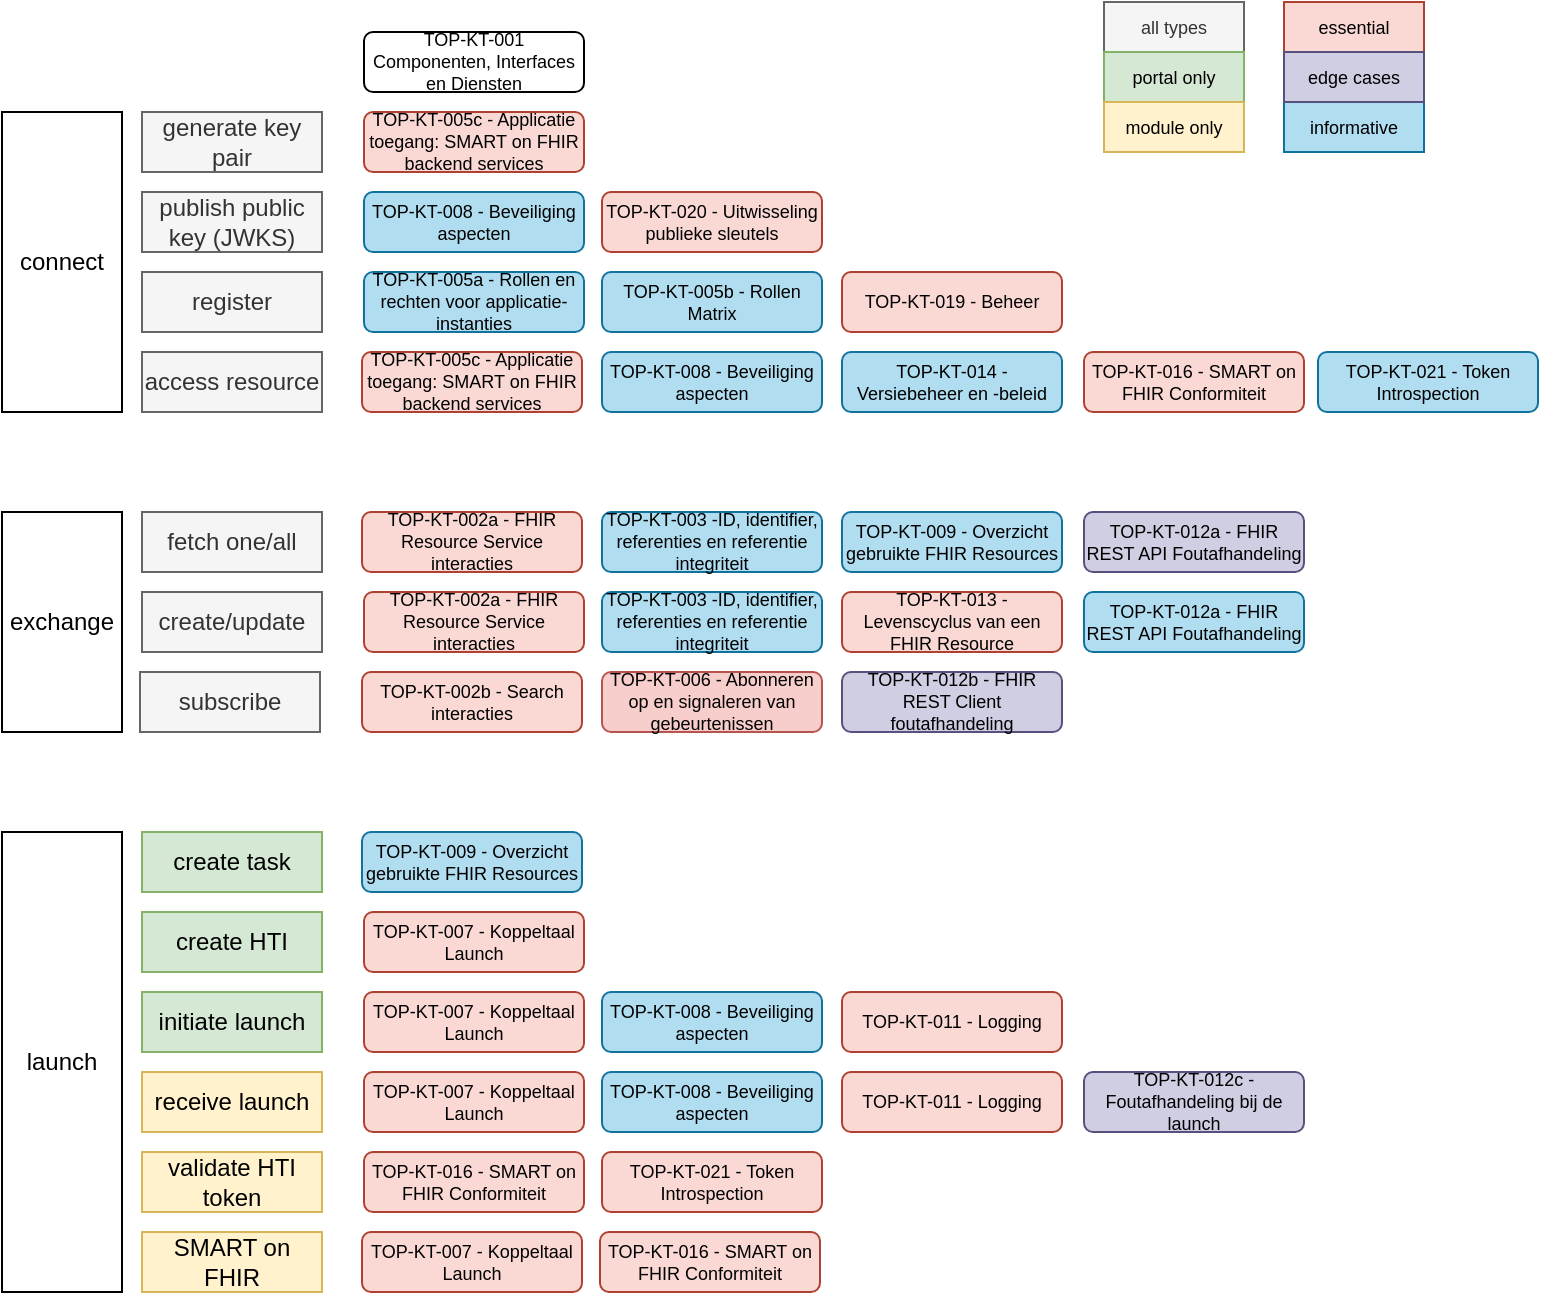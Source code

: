 <mxfile version="20.8.16" type="github">
  <diagram name="Page-1" id="CBpQEgT_45eam3KEG-gq">
    <mxGraphModel dx="1010" dy="680" grid="1" gridSize="10" guides="1" tooltips="1" connect="1" arrows="1" fold="1" page="1" pageScale="1" pageWidth="827" pageHeight="1169" math="0" shadow="0">
      <root>
        <mxCell id="0" />
        <mxCell id="1" parent="0" />
        <mxCell id="ldWr-I_QDFKGFFLw0Qv9-2" value="connect" style="rounded=0;whiteSpace=wrap;html=1;" parent="1" vertex="1">
          <mxGeometry x="20" y="80" width="60" height="150" as="geometry" />
        </mxCell>
        <mxCell id="ldWr-I_QDFKGFFLw0Qv9-3" value="exchange" style="rounded=0;whiteSpace=wrap;html=1;" parent="1" vertex="1">
          <mxGeometry x="20" y="280" width="60" height="110" as="geometry" />
        </mxCell>
        <mxCell id="ldWr-I_QDFKGFFLw0Qv9-4" value="launch" style="rounded=0;whiteSpace=wrap;html=1;" parent="1" vertex="1">
          <mxGeometry x="20" y="440" width="60" height="230" as="geometry" />
        </mxCell>
        <mxCell id="ldWr-I_QDFKGFFLw0Qv9-6" value="generate key pair" style="rounded=0;whiteSpace=wrap;html=1;fillColor=#f5f5f5;strokeColor=#666666;fontColor=#333333;" parent="1" vertex="1">
          <mxGeometry x="90" y="80" width="90" height="30" as="geometry" />
        </mxCell>
        <mxCell id="ldWr-I_QDFKGFFLw0Qv9-7" value="publish public key (JWKS)" style="rounded=0;whiteSpace=wrap;html=1;fillColor=#f5f5f5;strokeColor=#666666;fontColor=#333333;" parent="1" vertex="1">
          <mxGeometry x="90" y="120" width="90" height="30" as="geometry" />
        </mxCell>
        <mxCell id="ldWr-I_QDFKGFFLw0Qv9-8" value="register" style="rounded=0;whiteSpace=wrap;html=1;fillColor=#f5f5f5;strokeColor=#666666;fontColor=#333333;" parent="1" vertex="1">
          <mxGeometry x="90" y="160" width="90" height="30" as="geometry" />
        </mxCell>
        <mxCell id="ldWr-I_QDFKGFFLw0Qv9-9" value="access resource" style="rounded=0;whiteSpace=wrap;html=1;fillColor=#f5f5f5;strokeColor=#666666;fontColor=#333333;" parent="1" vertex="1">
          <mxGeometry x="90" y="200" width="90" height="30" as="geometry" />
        </mxCell>
        <mxCell id="ldWr-I_QDFKGFFLw0Qv9-11" value="fetch one/all" style="rounded=0;whiteSpace=wrap;html=1;fillColor=#f5f5f5;strokeColor=#666666;fontColor=#333333;" parent="1" vertex="1">
          <mxGeometry x="90" y="280" width="90" height="30" as="geometry" />
        </mxCell>
        <mxCell id="ldWr-I_QDFKGFFLw0Qv9-12" value="create/update" style="rounded=0;whiteSpace=wrap;html=1;fillColor=#f5f5f5;strokeColor=#666666;fontColor=#333333;" parent="1" vertex="1">
          <mxGeometry x="90" y="320" width="90" height="30" as="geometry" />
        </mxCell>
        <mxCell id="ldWr-I_QDFKGFFLw0Qv9-14" value="subscribe" style="rounded=0;whiteSpace=wrap;html=1;fillColor=#f5f5f5;strokeColor=#666666;fontColor=#333333;" parent="1" vertex="1">
          <mxGeometry x="89" y="360" width="90" height="30" as="geometry" />
        </mxCell>
        <mxCell id="ldWr-I_QDFKGFFLw0Qv9-15" value="create task" style="rounded=0;whiteSpace=wrap;html=1;fillColor=#d5e8d4;strokeColor=#82b366;" parent="1" vertex="1">
          <mxGeometry x="90" y="440" width="90" height="30" as="geometry" />
        </mxCell>
        <mxCell id="ldWr-I_QDFKGFFLw0Qv9-16" value="create HTI" style="rounded=0;whiteSpace=wrap;html=1;fillColor=#d5e8d4;strokeColor=#82b366;" parent="1" vertex="1">
          <mxGeometry x="90" y="480" width="90" height="30" as="geometry" />
        </mxCell>
        <mxCell id="ldWr-I_QDFKGFFLw0Qv9-17" value="initiate launch" style="rounded=0;whiteSpace=wrap;html=1;fillColor=#d5e8d4;strokeColor=#82b366;" parent="1" vertex="1">
          <mxGeometry x="90" y="520" width="90" height="30" as="geometry" />
        </mxCell>
        <mxCell id="ldWr-I_QDFKGFFLw0Qv9-18" value="receive launch" style="rounded=0;whiteSpace=wrap;html=1;fillColor=#fff2cc;strokeColor=#d6b656;" parent="1" vertex="1">
          <mxGeometry x="90" y="560" width="90" height="30" as="geometry" />
        </mxCell>
        <mxCell id="ldWr-I_QDFKGFFLw0Qv9-19" value="validate HTI token" style="rounded=0;whiteSpace=wrap;html=1;fillColor=#fff2cc;strokeColor=#d6b656;" parent="1" vertex="1">
          <mxGeometry x="90" y="600" width="90" height="30" as="geometry" />
        </mxCell>
        <mxCell id="ldWr-I_QDFKGFFLw0Qv9-20" value="SMART on FHIR" style="rounded=0;whiteSpace=wrap;html=1;fillColor=#fff2cc;strokeColor=#d6b656;" parent="1" vertex="1">
          <mxGeometry x="90" y="640" width="90" height="30" as="geometry" />
        </mxCell>
        <mxCell id="hYRiOcwRe31b9Vzl6XwD-1" value="TOP-KT-001&lt;br&gt;Componenten, Interfaces en Diensten" style="rounded=1;whiteSpace=wrap;html=1;fontSize=9;" vertex="1" parent="1">
          <mxGeometry x="201" y="40" width="110" height="30" as="geometry" />
        </mxCell>
        <mxCell id="hYRiOcwRe31b9Vzl6XwD-2" value="TOP-KT-005c - Applicatie toegang: SMART on FHIR backend services" style="rounded=1;whiteSpace=wrap;html=1;fontSize=9;fillColor=#fad9d5;strokeColor=#ae4132;" vertex="1" parent="1">
          <mxGeometry x="201" y="80" width="110" height="30" as="geometry" />
        </mxCell>
        <mxCell id="hYRiOcwRe31b9Vzl6XwD-3" value="TOP-KT-020 - Uitwisseling publieke sleutels" style="rounded=1;whiteSpace=wrap;html=1;fontSize=9;fillColor=#fad9d5;strokeColor=#ae4132;" vertex="1" parent="1">
          <mxGeometry x="320" y="120" width="110" height="30" as="geometry" />
        </mxCell>
        <mxCell id="hYRiOcwRe31b9Vzl6XwD-4" value="TOP-KT-019 - Beheer" style="rounded=1;whiteSpace=wrap;html=1;fontSize=9;fillColor=#fad9d5;strokeColor=#ae4132;" vertex="1" parent="1">
          <mxGeometry x="440" y="160" width="110" height="30" as="geometry" />
        </mxCell>
        <mxCell id="hYRiOcwRe31b9Vzl6XwD-5" value="TOP-KT-014 - Versiebeheer en -beleid" style="rounded=1;whiteSpace=wrap;html=1;fontSize=9;fillColor=#b1ddf0;strokeColor=#10739e;" vertex="1" parent="1">
          <mxGeometry x="440" y="200" width="110" height="30" as="geometry" />
        </mxCell>
        <mxCell id="hYRiOcwRe31b9Vzl6XwD-6" value="TOP-KT-016 - SMART on FHIR Conformiteit" style="rounded=1;whiteSpace=wrap;html=1;fontSize=9;fillColor=#fad9d5;strokeColor=#ae4132;" vertex="1" parent="1">
          <mxGeometry x="561" y="200" width="110" height="30" as="geometry" />
        </mxCell>
        <mxCell id="hYRiOcwRe31b9Vzl6XwD-7" value="TOP-KT-002a - FHIR Resource Service interacties" style="rounded=1;whiteSpace=wrap;html=1;fontSize=9;fillColor=#fad9d5;strokeColor=#ae4132;" vertex="1" parent="1">
          <mxGeometry x="200" y="280" width="110" height="30" as="geometry" />
        </mxCell>
        <mxCell id="hYRiOcwRe31b9Vzl6XwD-8" value="TOP-KT-009 - Overzicht gebruikte FHIR Resources" style="rounded=1;whiteSpace=wrap;html=1;fontSize=9;fillColor=#b1ddf0;strokeColor=#10739e;" vertex="1" parent="1">
          <mxGeometry x="440" y="280" width="110" height="30" as="geometry" />
        </mxCell>
        <mxCell id="hYRiOcwRe31b9Vzl6XwD-9" value="TOP-KT-003 -ID, identifier, referenties en referentie integriteit" style="rounded=1;whiteSpace=wrap;html=1;fontSize=9;fillColor=#b1ddf0;strokeColor=#10739e;" vertex="1" parent="1">
          <mxGeometry x="320" y="280" width="110" height="30" as="geometry" />
        </mxCell>
        <mxCell id="hYRiOcwRe31b9Vzl6XwD-10" value="TOP-KT-013 - Levenscyclus van een FHIR Resource" style="rounded=1;whiteSpace=wrap;html=1;fontSize=9;fillColor=#fad9d5;strokeColor=#ae4132;" vertex="1" parent="1">
          <mxGeometry x="440" y="320" width="110" height="30" as="geometry" />
        </mxCell>
        <mxCell id="hYRiOcwRe31b9Vzl6XwD-11" value="TOP-KT-006 - Abonneren op en signaleren van gebeurtenissen" style="rounded=1;whiteSpace=wrap;html=1;fontSize=9;fillColor=#f8cecc;strokeColor=#b85450;" vertex="1" parent="1">
          <mxGeometry x="320" y="360" width="110" height="30" as="geometry" />
        </mxCell>
        <mxCell id="hYRiOcwRe31b9Vzl6XwD-12" value="TOP-KT-009 - Overzicht gebruikte FHIR Resources" style="rounded=1;whiteSpace=wrap;html=1;fontSize=9;fillColor=#b1ddf0;strokeColor=#10739e;" vertex="1" parent="1">
          <mxGeometry x="200" y="440" width="110" height="30" as="geometry" />
        </mxCell>
        <mxCell id="hYRiOcwRe31b9Vzl6XwD-13" value="TOP-KT-007 - Koppeltaal Launch" style="rounded=1;whiteSpace=wrap;html=1;fontSize=9;fillColor=#fad9d5;strokeColor=#ae4132;" vertex="1" parent="1">
          <mxGeometry x="201" y="480" width="110" height="30" as="geometry" />
        </mxCell>
        <mxCell id="hYRiOcwRe31b9Vzl6XwD-14" value="TOP-KT-011 - Logging" style="rounded=1;whiteSpace=wrap;html=1;fontSize=9;fillColor=#fad9d5;strokeColor=#ae4132;" vertex="1" parent="1">
          <mxGeometry x="440" y="520" width="110" height="30" as="geometry" />
        </mxCell>
        <mxCell id="hYRiOcwRe31b9Vzl6XwD-15" value="TOP-KT-012c - Foutafhandeling bij de launch" style="rounded=1;whiteSpace=wrap;html=1;fontSize=9;fillColor=#d0cee2;strokeColor=#56517e;" vertex="1" parent="1">
          <mxGeometry x="561" y="560" width="110" height="30" as="geometry" />
        </mxCell>
        <mxCell id="hYRiOcwRe31b9Vzl6XwD-17" value="TOP-KT-011 - Logging" style="rounded=1;whiteSpace=wrap;html=1;fontSize=9;fillColor=#fad9d5;strokeColor=#ae4132;" vertex="1" parent="1">
          <mxGeometry x="440" y="560" width="110" height="30" as="geometry" />
        </mxCell>
        <mxCell id="hYRiOcwRe31b9Vzl6XwD-18" value="TOP-KT-007 - Koppeltaal Launch" style="rounded=1;whiteSpace=wrap;html=1;fontSize=9;fillColor=#fad9d5;strokeColor=#ae4132;" vertex="1" parent="1">
          <mxGeometry x="201" y="560" width="110" height="30" as="geometry" />
        </mxCell>
        <mxCell id="hYRiOcwRe31b9Vzl6XwD-19" value="TOP-KT-016 - SMART on FHIR Conformiteit" style="rounded=1;whiteSpace=wrap;html=1;fontSize=9;fillColor=#fad9d5;strokeColor=#ae4132;" vertex="1" parent="1">
          <mxGeometry x="201" y="600" width="110" height="30" as="geometry" />
        </mxCell>
        <mxCell id="hYRiOcwRe31b9Vzl6XwD-20" value="TOP-KT-021 - Token Introspection" style="rounded=1;whiteSpace=wrap;html=1;fontSize=9;fillColor=#fad9d5;strokeColor=#ae4132;" vertex="1" parent="1">
          <mxGeometry x="320" y="600" width="110" height="30" as="geometry" />
        </mxCell>
        <mxCell id="hYRiOcwRe31b9Vzl6XwD-21" value="TOP-KT-007 - Koppeltaal Launch" style="rounded=1;whiteSpace=wrap;html=1;fontSize=9;fillColor=#fad9d5;strokeColor=#ae4132;" vertex="1" parent="1">
          <mxGeometry x="200" y="640" width="110" height="30" as="geometry" />
        </mxCell>
        <mxCell id="hYRiOcwRe31b9Vzl6XwD-22" value="TOP-KT-016 - SMART on FHIR Conformiteit" style="rounded=1;whiteSpace=wrap;html=1;fontSize=9;fillColor=#fad9d5;strokeColor=#ae4132;" vertex="1" parent="1">
          <mxGeometry x="319" y="640" width="110" height="30" as="geometry" />
        </mxCell>
        <mxCell id="hYRiOcwRe31b9Vzl6XwD-23" value="TOP-KT-005c - Applicatie toegang: SMART on FHIR backend services" style="rounded=1;whiteSpace=wrap;html=1;fontSize=9;fillColor=#fad9d5;strokeColor=#ae4132;" vertex="1" parent="1">
          <mxGeometry x="200" y="200" width="110" height="30" as="geometry" />
        </mxCell>
        <mxCell id="hYRiOcwRe31b9Vzl6XwD-24" value="TOP-KT-002a - FHIR Resource Service interacties" style="rounded=1;whiteSpace=wrap;html=1;fontSize=9;fillColor=#fad9d5;strokeColor=#ae4132;" vertex="1" parent="1">
          <mxGeometry x="201" y="320" width="110" height="30" as="geometry" />
        </mxCell>
        <mxCell id="hYRiOcwRe31b9Vzl6XwD-25" value="TOP-KT-003 -ID, identifier, referenties en referentie integriteit" style="rounded=1;whiteSpace=wrap;html=1;fontSize=9;fillColor=#b1ddf0;strokeColor=#10739e;" vertex="1" parent="1">
          <mxGeometry x="320" y="320" width="110" height="30" as="geometry" />
        </mxCell>
        <mxCell id="hYRiOcwRe31b9Vzl6XwD-26" value="TOP-KT-012a - FHIR REST API Foutafhandeling" style="rounded=1;whiteSpace=wrap;html=1;fontSize=9;fillColor=#d0cee2;strokeColor=#56517e;" vertex="1" parent="1">
          <mxGeometry x="561" y="280" width="110" height="30" as="geometry" />
        </mxCell>
        <mxCell id="hYRiOcwRe31b9Vzl6XwD-27" value="TOP-KT-012a - FHIR REST API Foutafhandeling" style="rounded=1;whiteSpace=wrap;html=1;fontSize=9;fillColor=#b1ddf0;strokeColor=#10739e;" vertex="1" parent="1">
          <mxGeometry x="561" y="320" width="110" height="30" as="geometry" />
        </mxCell>
        <mxCell id="hYRiOcwRe31b9Vzl6XwD-29" value="informative" style="rounded=0;whiteSpace=wrap;html=1;fontSize=9;fillColor=#b1ddf0;strokeColor=#10739e;" vertex="1" parent="1">
          <mxGeometry x="661" y="75" width="70" height="25" as="geometry" />
        </mxCell>
        <mxCell id="hYRiOcwRe31b9Vzl6XwD-30" value="essential" style="rounded=0;whiteSpace=wrap;html=1;fontSize=9;fillColor=#fad9d5;strokeColor=#ae4132;" vertex="1" parent="1">
          <mxGeometry x="661" y="25" width="70" height="25" as="geometry" />
        </mxCell>
        <mxCell id="hYRiOcwRe31b9Vzl6XwD-31" value="all types" style="rounded=0;whiteSpace=wrap;html=1;fontSize=9;fillColor=#f5f5f5;strokeColor=#666666;fontColor=#333333;" vertex="1" parent="1">
          <mxGeometry x="571" y="25" width="70" height="25" as="geometry" />
        </mxCell>
        <mxCell id="hYRiOcwRe31b9Vzl6XwD-32" value="portal only" style="rounded=0;whiteSpace=wrap;html=1;fontSize=9;fillColor=#d5e8d4;strokeColor=#82b366;" vertex="1" parent="1">
          <mxGeometry x="571" y="50" width="70" height="25" as="geometry" />
        </mxCell>
        <mxCell id="hYRiOcwRe31b9Vzl6XwD-33" value="module only" style="rounded=0;whiteSpace=wrap;html=1;fontSize=9;fillColor=#fff2cc;strokeColor=#d6b656;" vertex="1" parent="1">
          <mxGeometry x="571" y="75" width="70" height="25" as="geometry" />
        </mxCell>
        <mxCell id="hYRiOcwRe31b9Vzl6XwD-34" value="TOP-KT-012b - FHIR REST Client foutafhandeling" style="rounded=1;whiteSpace=wrap;html=1;fontSize=9;fillColor=#d0cee2;strokeColor=#56517e;" vertex="1" parent="1">
          <mxGeometry x="440" y="360" width="110" height="30" as="geometry" />
        </mxCell>
        <mxCell id="hYRiOcwRe31b9Vzl6XwD-35" value="edge cases" style="rounded=0;whiteSpace=wrap;html=1;fontSize=9;fillColor=#d0cee2;strokeColor=#56517e;" vertex="1" parent="1">
          <mxGeometry x="661" y="50" width="70" height="25" as="geometry" />
        </mxCell>
        <mxCell id="hYRiOcwRe31b9Vzl6XwD-36" value="TOP-KT-007 - Koppeltaal Launch" style="rounded=1;whiteSpace=wrap;html=1;fontSize=9;fillColor=#fad9d5;strokeColor=#ae4132;" vertex="1" parent="1">
          <mxGeometry x="201" y="520" width="110" height="30" as="geometry" />
        </mxCell>
        <mxCell id="hYRiOcwRe31b9Vzl6XwD-37" value="TOP-KT-008 - Beveiliging aspecten" style="rounded=1;whiteSpace=wrap;html=1;fontSize=9;fillColor=#b1ddf0;strokeColor=#10739e;" vertex="1" parent="1">
          <mxGeometry x="320" y="200" width="110" height="30" as="geometry" />
        </mxCell>
        <mxCell id="hYRiOcwRe31b9Vzl6XwD-38" value="TOP-KT-008 - Beveiliging aspecten" style="rounded=1;whiteSpace=wrap;html=1;fontSize=9;fillColor=#b1ddf0;strokeColor=#10739e;" vertex="1" parent="1">
          <mxGeometry x="320" y="520" width="110" height="30" as="geometry" />
        </mxCell>
        <mxCell id="hYRiOcwRe31b9Vzl6XwD-39" value="TOP-KT-008 - Beveiliging aspecten" style="rounded=1;whiteSpace=wrap;html=1;fontSize=9;fillColor=#b1ddf0;strokeColor=#10739e;" vertex="1" parent="1">
          <mxGeometry x="320" y="560" width="110" height="30" as="geometry" />
        </mxCell>
        <mxCell id="hYRiOcwRe31b9Vzl6XwD-40" value="TOP-KT-008 - Beveiliging aspecten" style="rounded=1;whiteSpace=wrap;html=1;fontSize=9;fillColor=#b1ddf0;strokeColor=#10739e;" vertex="1" parent="1">
          <mxGeometry x="201" y="120" width="110" height="30" as="geometry" />
        </mxCell>
        <mxCell id="hYRiOcwRe31b9Vzl6XwD-41" value="TOP-KT-002b - Search interacties" style="rounded=1;whiteSpace=wrap;html=1;fontSize=9;fillColor=#fad9d5;strokeColor=#ae4132;" vertex="1" parent="1">
          <mxGeometry x="200" y="360" width="110" height="30" as="geometry" />
        </mxCell>
        <mxCell id="hYRiOcwRe31b9Vzl6XwD-42" value="TOP-KT-005a - Rollen en rechten voor applicatie-instanties" style="rounded=1;whiteSpace=wrap;html=1;fontSize=9;fillColor=#b1ddf0;strokeColor=#10739e;" vertex="1" parent="1">
          <mxGeometry x="201" y="160" width="110" height="30" as="geometry" />
        </mxCell>
        <mxCell id="hYRiOcwRe31b9Vzl6XwD-43" value="TOP-KT-005b - Rollen Matrix" style="rounded=1;whiteSpace=wrap;html=1;fontSize=9;fillColor=#b1ddf0;strokeColor=#10739e;" vertex="1" parent="1">
          <mxGeometry x="320" y="160" width="110" height="30" as="geometry" />
        </mxCell>
        <mxCell id="hYRiOcwRe31b9Vzl6XwD-44" value="TOP-KT-021 - Token Introspection" style="rounded=1;whiteSpace=wrap;html=1;fontSize=9;fillColor=#b1ddf0;strokeColor=#10739e;" vertex="1" parent="1">
          <mxGeometry x="678" y="200" width="110" height="30" as="geometry" />
        </mxCell>
      </root>
    </mxGraphModel>
  </diagram>
</mxfile>
